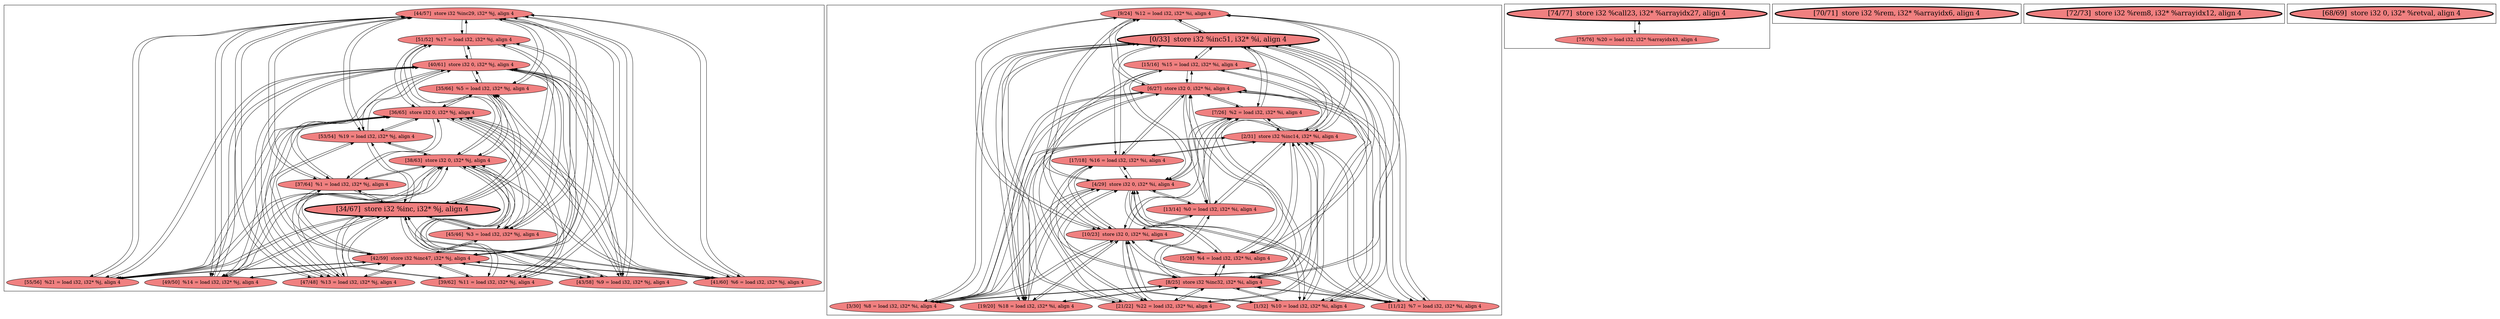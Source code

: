 
digraph G {



node282->node286 [ ]
node285->node279 [ ]
node271->node279 [ ]
node279->node271 [ ]
node292->node297 [ ]
node292->node298 [ ]
node278->node279 [ ]
node278->node282 [ ]
node294->node303 [ ]
node303->node294 [ ]
node294->node298 [ ]
node273->node280 [ ]
node280->node273 [ ]
node279->node281 [ ]
node277->node271 [ ]
node273->node272 [ ]
node271->node277 [ ]
node279->node284 [ ]
node277->node285 [ ]
node278->node277 [ ]
node293->node297 [ ]
node298->node293 [ ]
node302->node289 [ ]
node305->node302 [ ]
node277->node283 [ ]
node283->node277 [ ]
node294->node302 [ ]
node302->node294 [ ]
node281->node276 [ ]
node308->node307 [ ]
node276->node281 [ ]
node307->node308 [ ]
node293->node302 [ ]
node294->node296 [ ]
node296->node294 [ ]
node293->node296 [ ]
node299->node303 [ ]
node303->node299 [ ]
node298->node299 [ ]
node274->node279 [ ]
node295->node290 [ ]
node290->node295 [ ]
node274->node276 [ ]
node279->node283 [ ]
node285->node277 [ ]
node272->node286 [ ]
node286->node272 [ ]
node271->node280 [ ]
node272->node271 [ ]
node289->node302 [ ]
node280->node286 [ ]
node286->node280 [ ]
node271->node272 [ ]
node286->node282 [ ]
node277->node284 [ ]
node303->node293 [ ]
node274->node272 [ ]
node272->node274 [ ]
node283->node280 [ ]
node303->node300 [ ]
node273->node279 [ ]
node302->node293 [ ]
node290->node298 [ ]
node281->node272 [ ]
node298->node305 [ ]
node303->node292 [ ]
node305->node303 [ ]
node304->node302 [ ]
node303->node289 [ ]
node274->node280 [ ]
node280->node287 [ ]
node300->node297 [ ]
node300->node302 [ ]
node290->node302 [ ]
node302->node290 [ ]
node298->node290 [ ]
node295->node291 [ ]
node302->node299 [ ]
node285->node276 [ ]
node299->node302 [ ]
node283->node279 [ ]
node284->node282 [ ]
node304->node295 [ ]
node289->node298 [ ]
node298->node294 [ ]
node281->node282 [ ]
node278->node280 [ ]
node297->node305 [ ]
node291->node303 [ ]
node292->node296 [ ]
node285->node282 [ ]
node282->node271 [ ]
node277->node273 [ ]
node305->node296 [ ]
node290->node297 [ ]
node272->node284 [ ]
node273->node282 [ ]
node295->node300 [ ]
node293->node295 [ ]
node280->node271 [ ]
node275->node279 [ ]
node279->node286 [ ]
node297->node292 [ ]
node276->node278 [ ]
node291->node297 [ ]
node301->node296 [ ]
node276->node271 [ ]
node305->node297 [ ]
node289->node303 [ ]
node292->node302 [ ]
node282->node273 [ ]
node302->node292 [ ]
node279->node287 [ ]
node297->node289 [ ]
node276->node274 [ ]
node302->node291 [ ]
node286->node276 [ ]
node276->node287 [ ]
node276->node273 [ ]
node302->node305 [ ]
node295->node304 [ ]
node298->node289 [ ]
node277->node274 [ ]
node296->node299 [ ]
node289->node297 [ ]
node284->node280 [ ]
node304->node297 [ ]
node277->node287 [ ]
node298->node291 [ ]
node281->node277 [ ]
node272->node283 [ ]
node276->node285 [ ]
node296->node301 [ ]
node274->node282 [ ]
node303->node290 [ ]
node287->node279 [ ]
node291->node298 [ ]
node302->node304 [ ]
node305->node295 [ ]
node299->node296 [ ]
node297->node291 [ ]
node290->node303 [ ]
node279->node274 [ ]
node284->node272 [ ]
node284->node277 [ ]
node273->node277 [ ]
node300->node303 [ ]
node290->node296 [ ]
node280->node284 [ ]
node287->node276 [ ]
node286->node279 [ ]
node302->node300 [ ]
node276->node283 [ ]
node278->node276 [ ]
node296->node293 [ ]
node276->node275 [ ]
node304->node298 [ ]
node301->node298 [ ]
node304->node303 [ ]
node305->node298 [ ]
node272->node278 [ ]
node281->node279 [ ]
node298->node304 [ ]
node303->node301 [ ]
node272->node275 [ ]
node291->node302 [ ]
node281->node280 [ ]
node299->node298 [ ]
node297->node290 [ ]
node298->node301 [ ]
node282->node285 [ ]
node297->node301 [ ]
node282->node284 [ ]
node299->node295 [ ]
node301->node303 [ ]
node303->node305 [ ]
node291->node295 [ ]
node276->node286 [ ]
node292->node295 [ ]
node301->node297 [ ]
node279->node273 [ ]
node280->node278 [ ]
node294->node295 [ ]
node275->node282 [ ]
node282->node281 [ ]
node282->node278 [ ]
node287->node282 [ ]
node295->node299 [ ]
node300->node295 [ ]
node279->node278 [ ]
node304->node296 [ ]
node296->node292 [ ]
node296->node304 [ ]
node296->node290 [ ]
node295->node294 [ ]
node282->node283 [ ]
node274->node277 [ ]
node271->node282 [ ]
node273->node276 [ ]
node293->node298 [ ]
node295->node292 [ ]
node298->node300 [ ]
node300->node298 [ ]
node280->node285 [ ]
node298->node292 [ ]
node292->node303 [ ]
node277->node286 [ ]
node295->node301 [ ]
node285->node280 [ ]
node297->node304 [ ]
node282->node287 [ ]
node272->node287 [ ]
node297->node293 [ ]
node296->node305 [ ]
node272->node285 [ ]
node282->node274 [ ]
node297->node294 [ ]
node284->node276 [ ]
node293->node303 [ ]
node294->node297 [ ]
node283->node282 [ ]
node303->node291 [ ]
node278->node272 [ ]
node283->node276 [ ]
node295->node289 [ ]
node300->node296 [ ]
node296->node300 [ ]
node287->node280 [ ]
node297->node300 [ ]
node280->node274 [ ]
node301->node295 [ ]
node282->node275 [ ]
node276->node284 [ ]
node271->node276 [ ]
node275->node277 [ ]
node277->node281 [ ]
node272->node273 [ ]
node277->node275 [ ]
node285->node272 [ ]
node275->node276 [ ]
node279->node275 [ ]
node297->node299 [ ]
node296->node291 [ ]
node299->node297 [ ]
node289->node295 [ ]
node291->node296 [ ]
node287->node277 [ ]
node301->node302 [ ]
node279->node285 [ ]
node302->node301 [ ]
node289->node296 [ ]
node303->node304 [ ]
node295->node293 [ ]
node272->node281 [ ]
node287->node272 [ ]
node296->node289 [ ]
node295->node305 [ ]
node280->node283 [ ]
node283->node272 [ ]
node275->node272 [ ]
node286->node277 [ ]
node284->node279 [ ]
node280->node275 [ ]
node275->node280 [ ]
node277->node278 [ ]
node280->node281 [ ]


subgraph cluster4 {


node308 [penwidth=3.0,fontsize=20,fillcolor=lightcoral,label="[74/77]  store i32 %call23, i32* %arrayidx27, align 4",shape=ellipse,style=filled ]
node307 [fillcolor=lightcoral,label="[75/76]  %20 = load i32, i32* %arrayidx43, align 4",shape=ellipse,style=filled ]



}

subgraph cluster3 {


node306 [penwidth=3.0,fontsize=20,fillcolor=lightcoral,label="[70/71]  store i32 %rem, i32* %arrayidx6, align 4",shape=ellipse,style=filled ]



}

subgraph cluster2 {


node294 [fillcolor=lightcoral,label="[1/32]  %10 = load i32, i32* %i, align 4",shape=ellipse,style=filled ]
node291 [fillcolor=lightcoral,label="[7/26]  %2 = load i32, i32* %i, align 4",shape=ellipse,style=filled ]
node298 [fillcolor=lightcoral,label="[8/25]  store i32 %inc32, i32* %i, align 4",shape=ellipse,style=filled ]
node293 [fillcolor=lightcoral,label="[3/30]  %8 = load i32, i32* %i, align 4",shape=ellipse,style=filled ]
node289 [fillcolor=lightcoral,label="[21/22]  %22 = load i32, i32* %i, align 4",shape=ellipse,style=filled ]
node303 [fillcolor=lightcoral,label="[10/23]  store i32 0, i32* %i, align 4",shape=ellipse,style=filled ]
node290 [fillcolor=lightcoral,label="[5/28]  %4 = load i32, i32* %i, align 4",shape=ellipse,style=filled ]
node295 [fillcolor=lightcoral,label="[6/27]  store i32 0, i32* %i, align 4",shape=ellipse,style=filled ]
node296 [fillcolor=lightcoral,label="[2/31]  store i32 %inc14, i32* %i, align 4",shape=ellipse,style=filled ]
node297 [penwidth=3.0,fontsize=20,fillcolor=lightcoral,label="[0/33]  store i32 %inc51, i32* %i, align 4",shape=ellipse,style=filled ]
node292 [fillcolor=lightcoral,label="[9/24]  %12 = load i32, i32* %i, align 4",shape=ellipse,style=filled ]
node299 [fillcolor=lightcoral,label="[11/12]  %7 = load i32, i32* %i, align 4",shape=ellipse,style=filled ]
node301 [fillcolor=lightcoral,label="[15/16]  %15 = load i32, i32* %i, align 4",shape=ellipse,style=filled ]
node302 [fillcolor=lightcoral,label="[4/29]  store i32 0, i32* %i, align 4",shape=ellipse,style=filled ]
node305 [fillcolor=lightcoral,label="[19/20]  %18 = load i32, i32* %i, align 4",shape=ellipse,style=filled ]
node300 [fillcolor=lightcoral,label="[13/14]  %0 = load i32, i32* %i, align 4",shape=ellipse,style=filled ]
node304 [fillcolor=lightcoral,label="[17/18]  %16 = load i32, i32* %i, align 4",shape=ellipse,style=filled ]



}

subgraph cluster5 {


node309 [penwidth=3.0,fontsize=20,fillcolor=lightcoral,label="[72/73]  store i32 %rem8, i32* %arrayidx12, align 4",shape=ellipse,style=filled ]



}

subgraph cluster0 {


node287 [fillcolor=lightcoral,label="[53/54]  %19 = load i32, i32* %j, align 4",shape=ellipse,style=filled ]
node276 [fillcolor=lightcoral,label="[40/61]  store i32 0, i32* %j, align 4",shape=ellipse,style=filled ]
node274 [fillcolor=lightcoral,label="[37/64]  %1 = load i32, i32* %j, align 4",shape=ellipse,style=filled ]
node285 [fillcolor=lightcoral,label="[49/50]  %14 = load i32, i32* %j, align 4",shape=ellipse,style=filled ]
node272 [fillcolor=lightcoral,label="[36/65]  store i32 0, i32* %j, align 4",shape=ellipse,style=filled ]
node273 [fillcolor=lightcoral,label="[41/60]  %6 = load i32, i32* %j, align 4",shape=ellipse,style=filled ]
node271 [fillcolor=lightcoral,label="[55/56]  %21 = load i32, i32* %j, align 4",shape=ellipse,style=filled ]
node277 [fillcolor=lightcoral,label="[38/63]  store i32 0, i32* %j, align 4",shape=ellipse,style=filled ]
node275 [fillcolor=lightcoral,label="[35/66]  %5 = load i32, i32* %j, align 4",shape=ellipse,style=filled ]
node279 [fillcolor=lightcoral,label="[42/59]  store i32 %inc47, i32* %j, align 4",shape=ellipse,style=filled ]
node284 [fillcolor=lightcoral,label="[47/48]  %13 = load i32, i32* %j, align 4",shape=ellipse,style=filled ]
node281 [fillcolor=lightcoral,label="[43/58]  %9 = load i32, i32* %j, align 4",shape=ellipse,style=filled ]
node280 [penwidth=3.0,fontsize=20,fillcolor=lightcoral,label="[34/67]  store i32 %inc, i32* %j, align 4",shape=ellipse,style=filled ]
node278 [fillcolor=lightcoral,label="[39/62]  %11 = load i32, i32* %j, align 4",shape=ellipse,style=filled ]
node282 [fillcolor=lightcoral,label="[44/57]  store i32 %inc29, i32* %j, align 4",shape=ellipse,style=filled ]
node283 [fillcolor=lightcoral,label="[45/46]  %3 = load i32, i32* %j, align 4",shape=ellipse,style=filled ]
node286 [fillcolor=lightcoral,label="[51/52]  %17 = load i32, i32* %j, align 4",shape=ellipse,style=filled ]



}

subgraph cluster1 {


node288 [penwidth=3.0,fontsize=20,fillcolor=lightcoral,label="[68/69]  store i32 0, i32* %retval, align 4",shape=ellipse,style=filled ]



}

}
